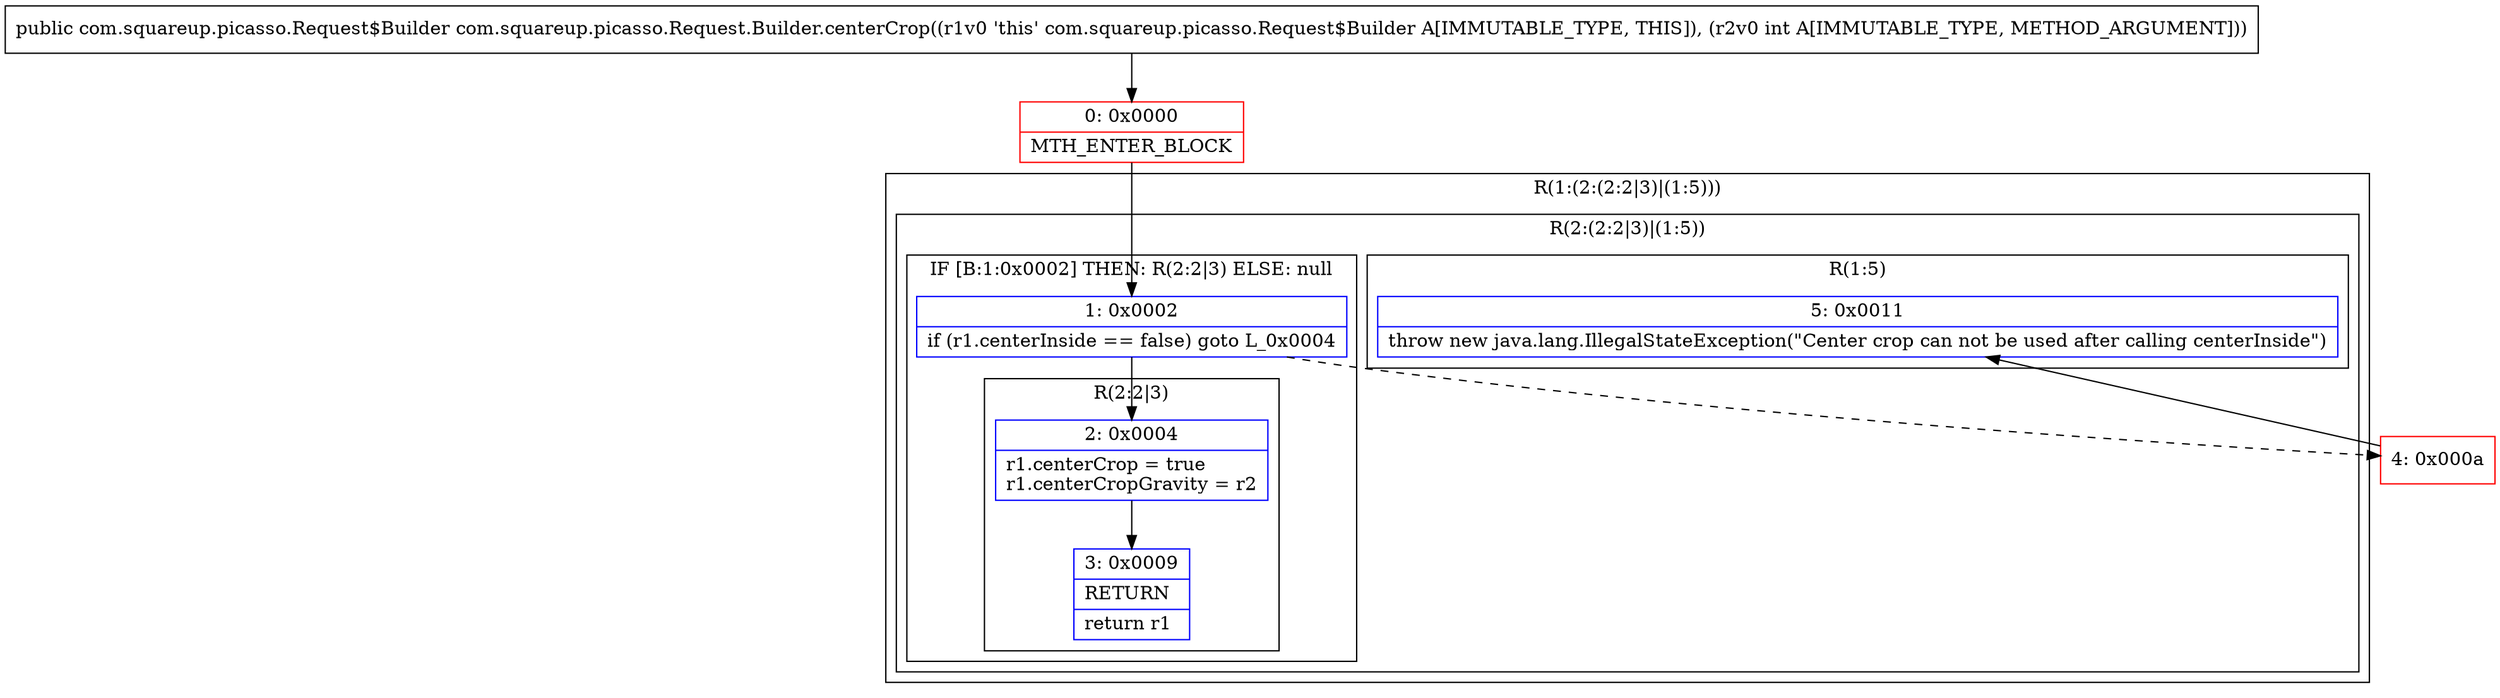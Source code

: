 digraph "CFG forcom.squareup.picasso.Request.Builder.centerCrop(I)Lcom\/squareup\/picasso\/Request$Builder;" {
subgraph cluster_Region_938186105 {
label = "R(1:(2:(2:2|3)|(1:5)))";
node [shape=record,color=blue];
subgraph cluster_Region_1870359872 {
label = "R(2:(2:2|3)|(1:5))";
node [shape=record,color=blue];
subgraph cluster_IfRegion_159638553 {
label = "IF [B:1:0x0002] THEN: R(2:2|3) ELSE: null";
node [shape=record,color=blue];
Node_1 [shape=record,label="{1\:\ 0x0002|if (r1.centerInside == false) goto L_0x0004\l}"];
subgraph cluster_Region_1886126489 {
label = "R(2:2|3)";
node [shape=record,color=blue];
Node_2 [shape=record,label="{2\:\ 0x0004|r1.centerCrop = true\lr1.centerCropGravity = r2\l}"];
Node_3 [shape=record,label="{3\:\ 0x0009|RETURN\l|return r1\l}"];
}
}
subgraph cluster_Region_466031280 {
label = "R(1:5)";
node [shape=record,color=blue];
Node_5 [shape=record,label="{5\:\ 0x0011|throw new java.lang.IllegalStateException(\"Center crop can not be used after calling centerInside\")\l}"];
}
}
}
Node_0 [shape=record,color=red,label="{0\:\ 0x0000|MTH_ENTER_BLOCK\l}"];
Node_4 [shape=record,color=red,label="{4\:\ 0x000a}"];
MethodNode[shape=record,label="{public com.squareup.picasso.Request$Builder com.squareup.picasso.Request.Builder.centerCrop((r1v0 'this' com.squareup.picasso.Request$Builder A[IMMUTABLE_TYPE, THIS]), (r2v0 int A[IMMUTABLE_TYPE, METHOD_ARGUMENT])) }"];
MethodNode -> Node_0;
Node_1 -> Node_2;
Node_1 -> Node_4[style=dashed];
Node_2 -> Node_3;
Node_0 -> Node_1;
Node_4 -> Node_5;
}

